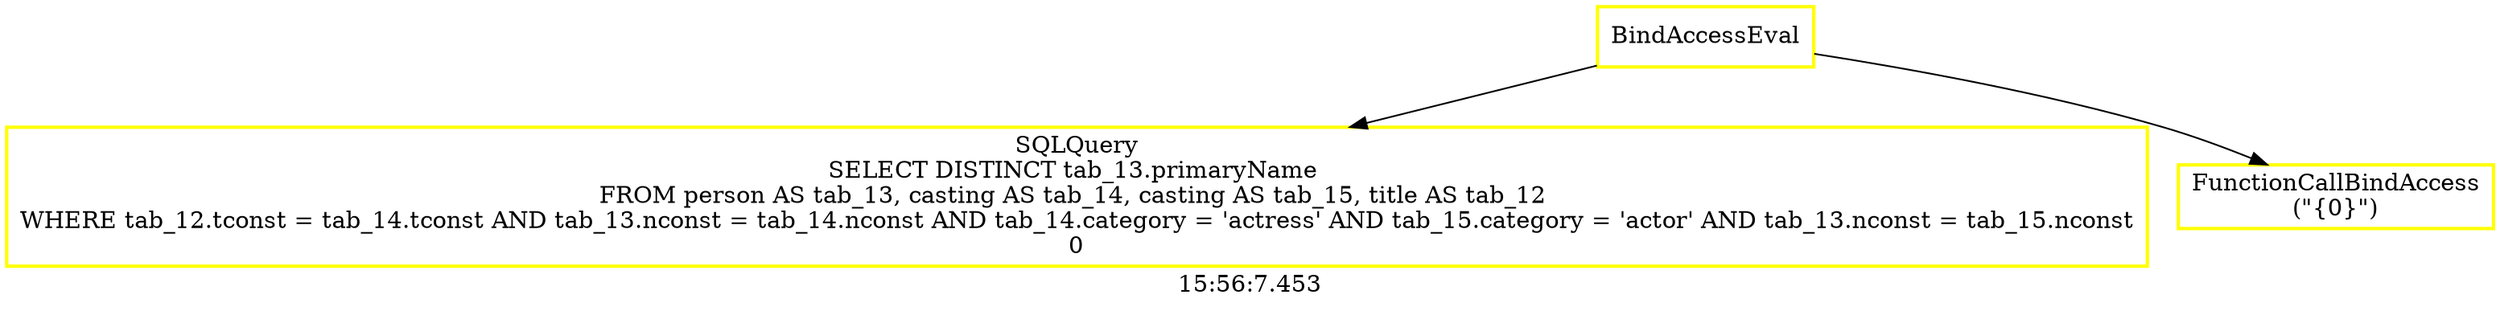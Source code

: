 digraph  g{ graph[label = "15:56:7.453"]
node [shape=rectangle, color=black, fontcolor=black, style=bold] edge [color=black] 0 [label="BindAccessEval", color = yellow] ; 
1 [label="SQLQuery
SELECT DISTINCT tab_13.primaryName 
FROM person AS tab_13, casting AS tab_14, casting AS tab_15, title AS tab_12 
WHERE tab_12.tconst = tab_14.tconst AND tab_13.nconst = tab_14.nconst AND tab_14.category = 'actress' AND tab_15.category = 'actor' AND tab_13.nconst = tab_15.nconst
0", color = yellow] ; 
0 -> 1 ; 
2 [label="FunctionCallBindAccess
(\"{0}\")", color = yellow] ; 
0 -> 2 ; 
}

